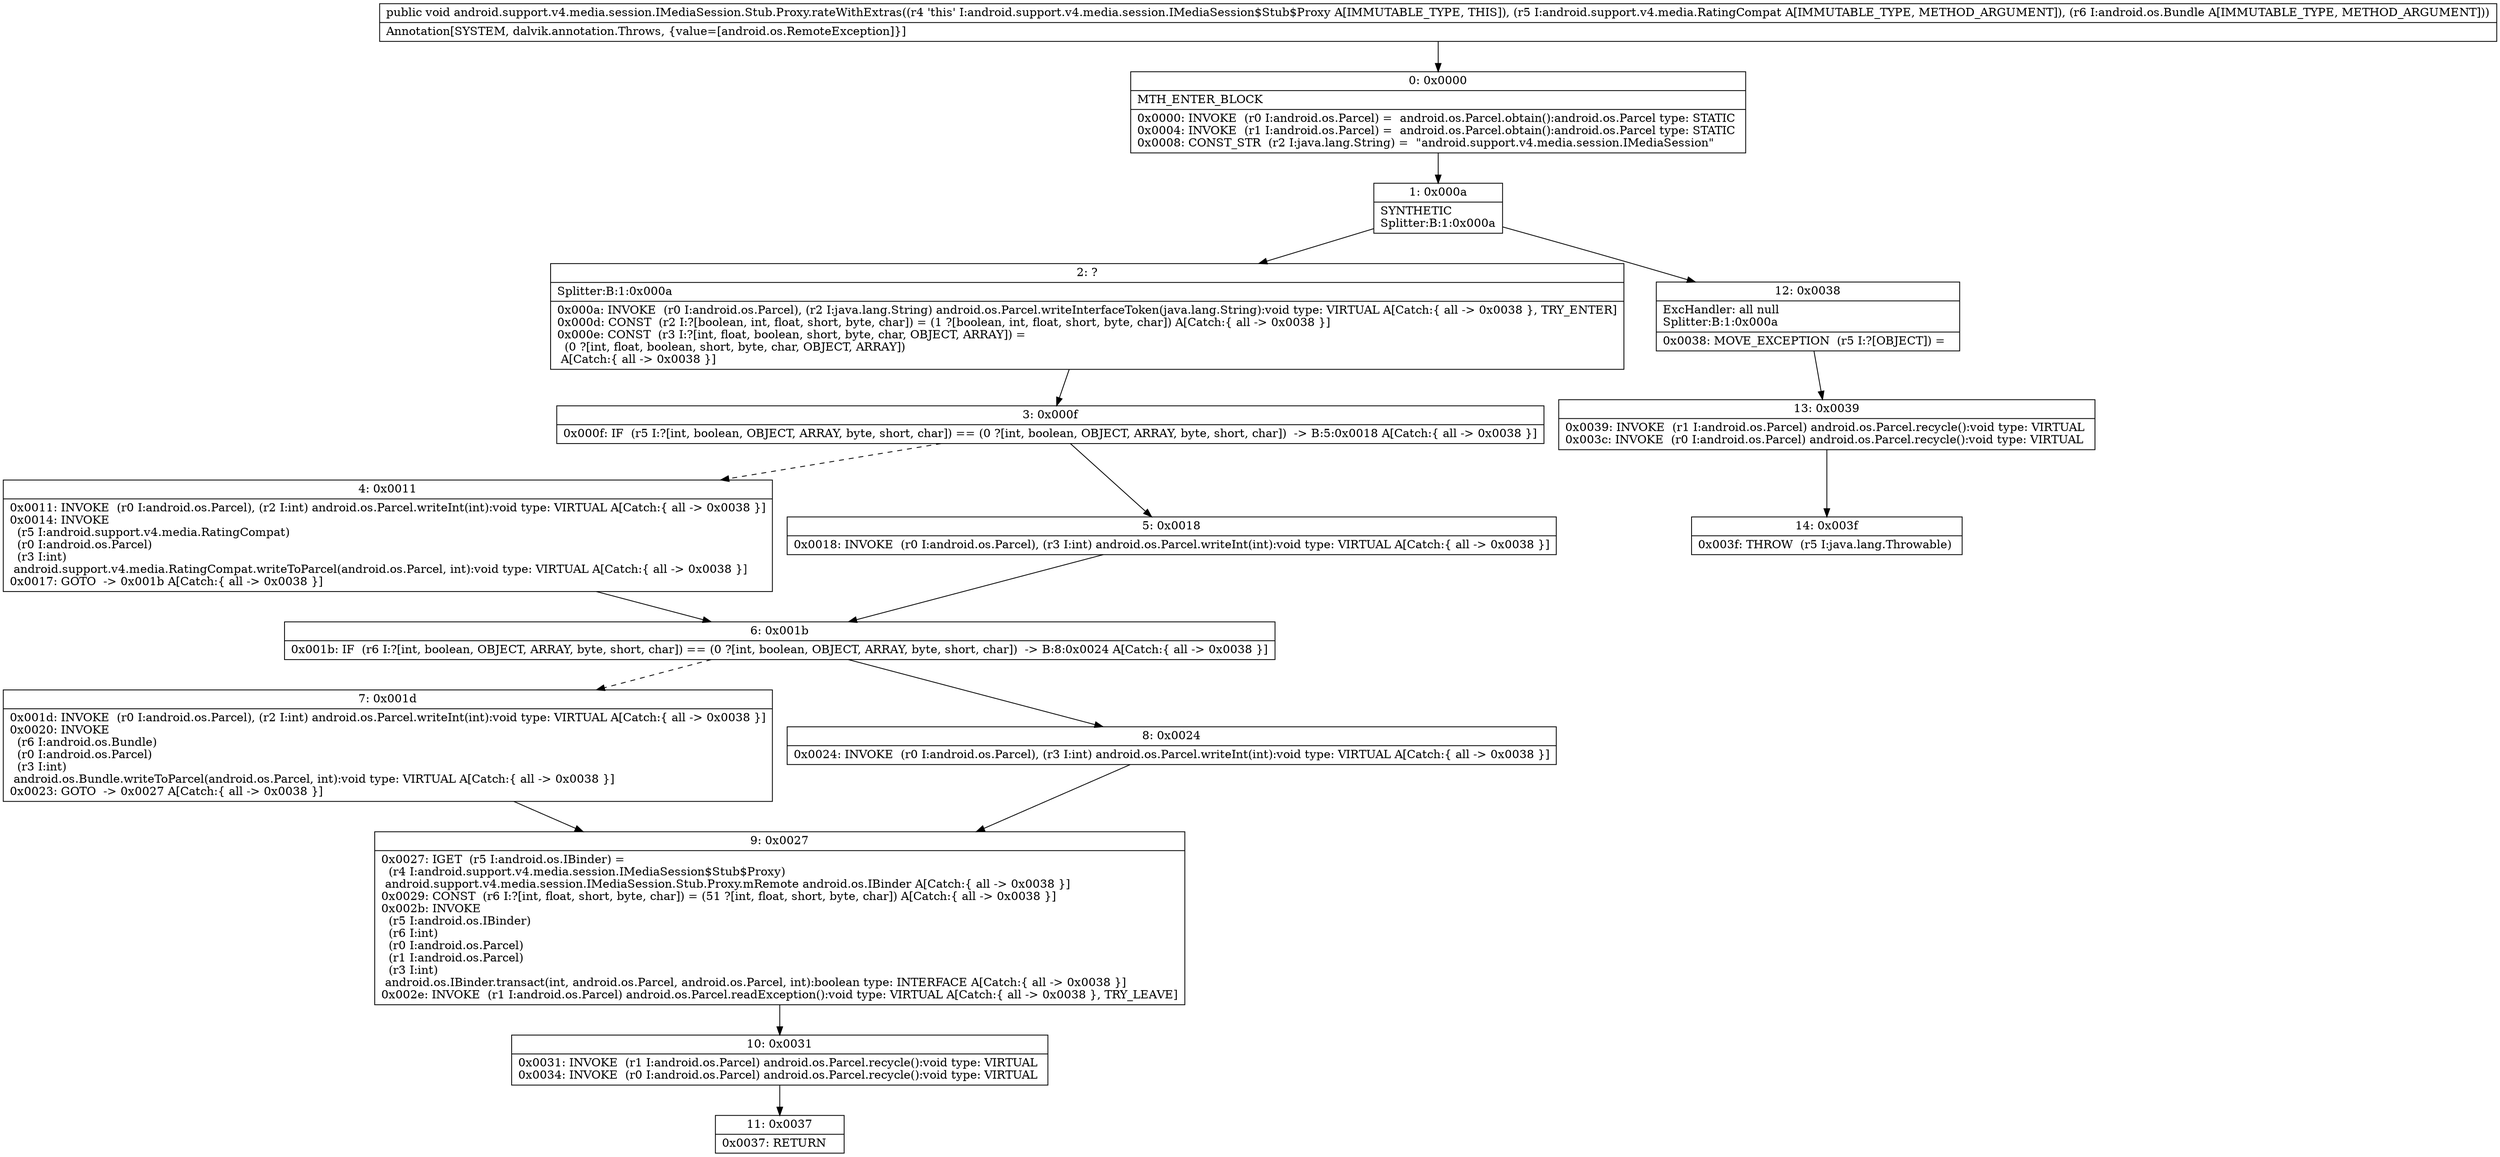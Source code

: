digraph "CFG forandroid.support.v4.media.session.IMediaSession.Stub.Proxy.rateWithExtras(Landroid\/support\/v4\/media\/RatingCompat;Landroid\/os\/Bundle;)V" {
Node_0 [shape=record,label="{0\:\ 0x0000|MTH_ENTER_BLOCK\l|0x0000: INVOKE  (r0 I:android.os.Parcel) =  android.os.Parcel.obtain():android.os.Parcel type: STATIC \l0x0004: INVOKE  (r1 I:android.os.Parcel) =  android.os.Parcel.obtain():android.os.Parcel type: STATIC \l0x0008: CONST_STR  (r2 I:java.lang.String) =  \"android.support.v4.media.session.IMediaSession\" \l}"];
Node_1 [shape=record,label="{1\:\ 0x000a|SYNTHETIC\lSplitter:B:1:0x000a\l}"];
Node_2 [shape=record,label="{2\:\ ?|Splitter:B:1:0x000a\l|0x000a: INVOKE  (r0 I:android.os.Parcel), (r2 I:java.lang.String) android.os.Parcel.writeInterfaceToken(java.lang.String):void type: VIRTUAL A[Catch:\{ all \-\> 0x0038 \}, TRY_ENTER]\l0x000d: CONST  (r2 I:?[boolean, int, float, short, byte, char]) = (1 ?[boolean, int, float, short, byte, char]) A[Catch:\{ all \-\> 0x0038 \}]\l0x000e: CONST  (r3 I:?[int, float, boolean, short, byte, char, OBJECT, ARRAY]) = \l  (0 ?[int, float, boolean, short, byte, char, OBJECT, ARRAY])\l A[Catch:\{ all \-\> 0x0038 \}]\l}"];
Node_3 [shape=record,label="{3\:\ 0x000f|0x000f: IF  (r5 I:?[int, boolean, OBJECT, ARRAY, byte, short, char]) == (0 ?[int, boolean, OBJECT, ARRAY, byte, short, char])  \-\> B:5:0x0018 A[Catch:\{ all \-\> 0x0038 \}]\l}"];
Node_4 [shape=record,label="{4\:\ 0x0011|0x0011: INVOKE  (r0 I:android.os.Parcel), (r2 I:int) android.os.Parcel.writeInt(int):void type: VIRTUAL A[Catch:\{ all \-\> 0x0038 \}]\l0x0014: INVOKE  \l  (r5 I:android.support.v4.media.RatingCompat)\l  (r0 I:android.os.Parcel)\l  (r3 I:int)\l android.support.v4.media.RatingCompat.writeToParcel(android.os.Parcel, int):void type: VIRTUAL A[Catch:\{ all \-\> 0x0038 \}]\l0x0017: GOTO  \-\> 0x001b A[Catch:\{ all \-\> 0x0038 \}]\l}"];
Node_5 [shape=record,label="{5\:\ 0x0018|0x0018: INVOKE  (r0 I:android.os.Parcel), (r3 I:int) android.os.Parcel.writeInt(int):void type: VIRTUAL A[Catch:\{ all \-\> 0x0038 \}]\l}"];
Node_6 [shape=record,label="{6\:\ 0x001b|0x001b: IF  (r6 I:?[int, boolean, OBJECT, ARRAY, byte, short, char]) == (0 ?[int, boolean, OBJECT, ARRAY, byte, short, char])  \-\> B:8:0x0024 A[Catch:\{ all \-\> 0x0038 \}]\l}"];
Node_7 [shape=record,label="{7\:\ 0x001d|0x001d: INVOKE  (r0 I:android.os.Parcel), (r2 I:int) android.os.Parcel.writeInt(int):void type: VIRTUAL A[Catch:\{ all \-\> 0x0038 \}]\l0x0020: INVOKE  \l  (r6 I:android.os.Bundle)\l  (r0 I:android.os.Parcel)\l  (r3 I:int)\l android.os.Bundle.writeToParcel(android.os.Parcel, int):void type: VIRTUAL A[Catch:\{ all \-\> 0x0038 \}]\l0x0023: GOTO  \-\> 0x0027 A[Catch:\{ all \-\> 0x0038 \}]\l}"];
Node_8 [shape=record,label="{8\:\ 0x0024|0x0024: INVOKE  (r0 I:android.os.Parcel), (r3 I:int) android.os.Parcel.writeInt(int):void type: VIRTUAL A[Catch:\{ all \-\> 0x0038 \}]\l}"];
Node_9 [shape=record,label="{9\:\ 0x0027|0x0027: IGET  (r5 I:android.os.IBinder) = \l  (r4 I:android.support.v4.media.session.IMediaSession$Stub$Proxy)\l android.support.v4.media.session.IMediaSession.Stub.Proxy.mRemote android.os.IBinder A[Catch:\{ all \-\> 0x0038 \}]\l0x0029: CONST  (r6 I:?[int, float, short, byte, char]) = (51 ?[int, float, short, byte, char]) A[Catch:\{ all \-\> 0x0038 \}]\l0x002b: INVOKE  \l  (r5 I:android.os.IBinder)\l  (r6 I:int)\l  (r0 I:android.os.Parcel)\l  (r1 I:android.os.Parcel)\l  (r3 I:int)\l android.os.IBinder.transact(int, android.os.Parcel, android.os.Parcel, int):boolean type: INTERFACE A[Catch:\{ all \-\> 0x0038 \}]\l0x002e: INVOKE  (r1 I:android.os.Parcel) android.os.Parcel.readException():void type: VIRTUAL A[Catch:\{ all \-\> 0x0038 \}, TRY_LEAVE]\l}"];
Node_10 [shape=record,label="{10\:\ 0x0031|0x0031: INVOKE  (r1 I:android.os.Parcel) android.os.Parcel.recycle():void type: VIRTUAL \l0x0034: INVOKE  (r0 I:android.os.Parcel) android.os.Parcel.recycle():void type: VIRTUAL \l}"];
Node_11 [shape=record,label="{11\:\ 0x0037|0x0037: RETURN   \l}"];
Node_12 [shape=record,label="{12\:\ 0x0038|ExcHandler: all null\lSplitter:B:1:0x000a\l|0x0038: MOVE_EXCEPTION  (r5 I:?[OBJECT]) =  \l}"];
Node_13 [shape=record,label="{13\:\ 0x0039|0x0039: INVOKE  (r1 I:android.os.Parcel) android.os.Parcel.recycle():void type: VIRTUAL \l0x003c: INVOKE  (r0 I:android.os.Parcel) android.os.Parcel.recycle():void type: VIRTUAL \l}"];
Node_14 [shape=record,label="{14\:\ 0x003f|0x003f: THROW  (r5 I:java.lang.Throwable) \l}"];
MethodNode[shape=record,label="{public void android.support.v4.media.session.IMediaSession.Stub.Proxy.rateWithExtras((r4 'this' I:android.support.v4.media.session.IMediaSession$Stub$Proxy A[IMMUTABLE_TYPE, THIS]), (r5 I:android.support.v4.media.RatingCompat A[IMMUTABLE_TYPE, METHOD_ARGUMENT]), (r6 I:android.os.Bundle A[IMMUTABLE_TYPE, METHOD_ARGUMENT]))  | Annotation[SYSTEM, dalvik.annotation.Throws, \{value=[android.os.RemoteException]\}]\l}"];
MethodNode -> Node_0;
Node_0 -> Node_1;
Node_1 -> Node_2;
Node_1 -> Node_12;
Node_2 -> Node_3;
Node_3 -> Node_4[style=dashed];
Node_3 -> Node_5;
Node_4 -> Node_6;
Node_5 -> Node_6;
Node_6 -> Node_7[style=dashed];
Node_6 -> Node_8;
Node_7 -> Node_9;
Node_8 -> Node_9;
Node_9 -> Node_10;
Node_10 -> Node_11;
Node_12 -> Node_13;
Node_13 -> Node_14;
}

